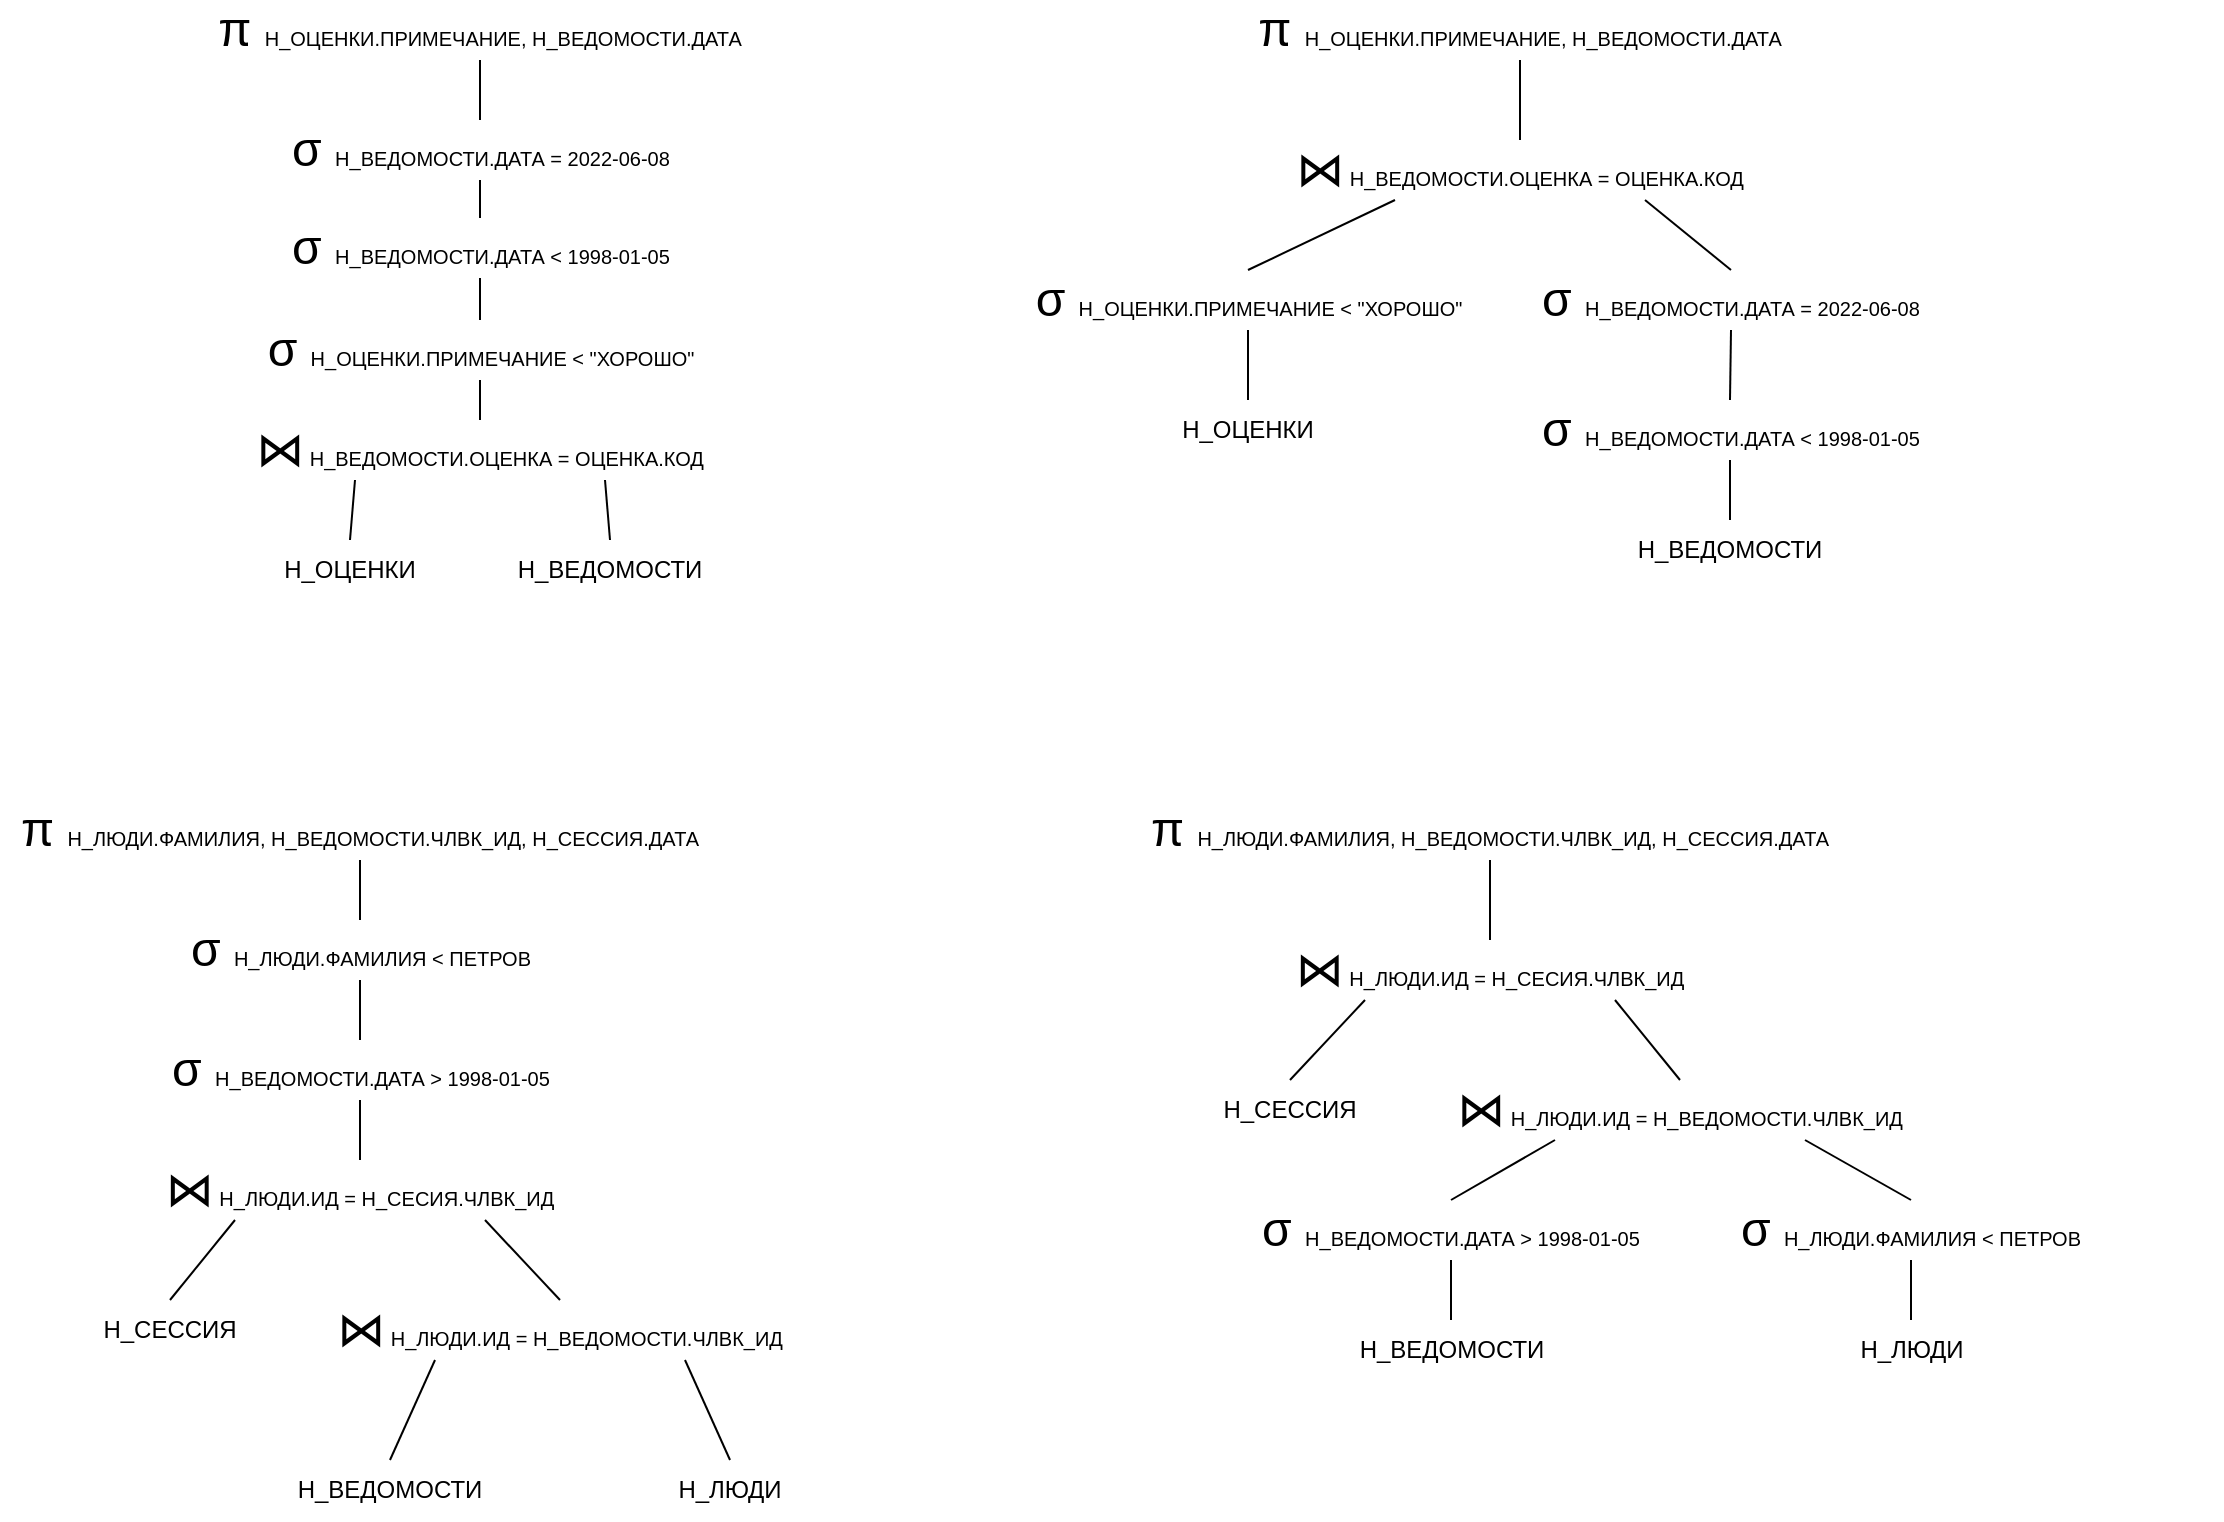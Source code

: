 <mxfile version="24.0.4" type="device">
  <diagram name="Страница — 1" id="eZlK9nkfzRwdJEloKBNb">
    <mxGraphModel dx="695" dy="817" grid="1" gridSize="10" guides="1" tooltips="1" connect="1" arrows="1" fold="1" page="1" pageScale="1" pageWidth="827" pageHeight="1169" math="0" shadow="0">
      <root>
        <mxCell id="0" />
        <mxCell id="1" parent="0" />
        <mxCell id="gsL3K-DyMeMPpn5qfdVY-14" value="" style="group" vertex="1" connectable="0" parent="1">
          <mxGeometry x="170" y="150" width="270" height="300" as="geometry" />
        </mxCell>
        <mxCell id="gsL3K-DyMeMPpn5qfdVY-1" value="Н_ОЦЕНКИ" style="text;html=1;align=center;verticalAlign=middle;whiteSpace=wrap;rounded=0;" vertex="1" parent="gsL3K-DyMeMPpn5qfdVY-14">
          <mxGeometry x="40" y="270" width="60" height="30" as="geometry" />
        </mxCell>
        <mxCell id="gsL3K-DyMeMPpn5qfdVY-2" value="Н_ВЕДОМОСТИ" style="text;html=1;align=center;verticalAlign=middle;whiteSpace=wrap;rounded=0;" vertex="1" parent="gsL3K-DyMeMPpn5qfdVY-14">
          <mxGeometry x="170" y="270" width="60" height="30" as="geometry" />
        </mxCell>
        <mxCell id="gsL3K-DyMeMPpn5qfdVY-3" value="&lt;font style=&quot;font-size: 24px;&quot;&gt;⋈&lt;/font&gt;&lt;font style=&quot;font-size: 10px;&quot;&gt;&amp;nbsp;Н_ВЕДОМОСТИ.ОЦЕНКА = ОЦЕНКА.КОД&lt;/font&gt;" style="text;html=1;align=center;verticalAlign=middle;whiteSpace=wrap;rounded=0;" vertex="1" parent="gsL3K-DyMeMPpn5qfdVY-14">
          <mxGeometry x="10" y="210" width="250" height="30" as="geometry" />
        </mxCell>
        <mxCell id="gsL3K-DyMeMPpn5qfdVY-4" value="" style="endArrow=none;html=1;rounded=0;entryX=0.25;entryY=1;entryDx=0;entryDy=0;exitX=0.5;exitY=0;exitDx=0;exitDy=0;" edge="1" parent="gsL3K-DyMeMPpn5qfdVY-14" source="gsL3K-DyMeMPpn5qfdVY-1" target="gsL3K-DyMeMPpn5qfdVY-3">
          <mxGeometry width="50" height="50" relative="1" as="geometry">
            <mxPoint x="200" y="240" as="sourcePoint" />
            <mxPoint x="250" y="190" as="targetPoint" />
          </mxGeometry>
        </mxCell>
        <mxCell id="gsL3K-DyMeMPpn5qfdVY-5" value="" style="endArrow=none;html=1;rounded=0;entryX=0.75;entryY=1;entryDx=0;entryDy=0;exitX=0.5;exitY=0;exitDx=0;exitDy=0;" edge="1" parent="gsL3K-DyMeMPpn5qfdVY-14" source="gsL3K-DyMeMPpn5qfdVY-2" target="gsL3K-DyMeMPpn5qfdVY-3">
          <mxGeometry width="50" height="50" relative="1" as="geometry">
            <mxPoint x="80" y="280" as="sourcePoint" />
            <mxPoint x="83" y="250" as="targetPoint" />
          </mxGeometry>
        </mxCell>
        <mxCell id="gsL3K-DyMeMPpn5qfdVY-6" value="&lt;font style=&quot;font-size: 24px;&quot;&gt;σ &lt;/font&gt;&lt;font style=&quot;font-size: 10px;&quot;&gt;Н_ОЦЕНКИ.ПРИМЕЧАНИЕ &amp;lt; &quot;ХОРОШО&quot;&lt;br&gt;&lt;/font&gt;" style="text;html=1;align=center;verticalAlign=middle;whiteSpace=wrap;rounded=0;" vertex="1" parent="gsL3K-DyMeMPpn5qfdVY-14">
          <mxGeometry x="14.5" y="160" width="241" height="30" as="geometry" />
        </mxCell>
        <mxCell id="gsL3K-DyMeMPpn5qfdVY-7" value="" style="endArrow=none;html=1;rounded=0;entryX=0.5;entryY=1;entryDx=0;entryDy=0;exitX=0.5;exitY=0;exitDx=0;exitDy=0;" edge="1" parent="gsL3K-DyMeMPpn5qfdVY-14" source="gsL3K-DyMeMPpn5qfdVY-3" target="gsL3K-DyMeMPpn5qfdVY-6">
          <mxGeometry width="50" height="50" relative="1" as="geometry">
            <mxPoint x="200" y="240" as="sourcePoint" />
            <mxPoint x="250" y="190" as="targetPoint" />
          </mxGeometry>
        </mxCell>
        <mxCell id="gsL3K-DyMeMPpn5qfdVY-8" value="&lt;font style=&quot;font-size: 24px;&quot;&gt;σ &lt;/font&gt;&lt;font style=&quot;font-size: 10px;&quot;&gt;Н_ВЕДОМОСТИ.ДАТА &amp;lt; 1998-01-05&lt;/font&gt;&lt;font style=&quot;font-size: 10px;&quot;&gt;&lt;br&gt;&lt;/font&gt;" style="text;html=1;align=center;verticalAlign=middle;whiteSpace=wrap;rounded=0;" vertex="1" parent="gsL3K-DyMeMPpn5qfdVY-14">
          <mxGeometry x="14.5" y="109" width="241" height="30" as="geometry" />
        </mxCell>
        <mxCell id="gsL3K-DyMeMPpn5qfdVY-9" value="" style="endArrow=none;html=1;rounded=0;entryX=0.5;entryY=1;entryDx=0;entryDy=0;exitX=0.5;exitY=0;exitDx=0;exitDy=0;" edge="1" parent="gsL3K-DyMeMPpn5qfdVY-14" source="gsL3K-DyMeMPpn5qfdVY-6" target="gsL3K-DyMeMPpn5qfdVY-8">
          <mxGeometry width="50" height="50" relative="1" as="geometry">
            <mxPoint x="110" y="250" as="sourcePoint" />
            <mxPoint x="160" y="200" as="targetPoint" />
          </mxGeometry>
        </mxCell>
        <mxCell id="gsL3K-DyMeMPpn5qfdVY-10" value="&lt;font style=&quot;font-size: 24px;&quot;&gt;σ &lt;/font&gt;&lt;font style=&quot;font-size: 10px;&quot;&gt;Н_ВЕДОМОСТИ.ДАТА = 2022-06-08&lt;/font&gt;&lt;font style=&quot;font-size: 10px;&quot;&gt;&lt;br&gt;&lt;/font&gt;" style="text;html=1;align=center;verticalAlign=middle;whiteSpace=wrap;rounded=0;" vertex="1" parent="gsL3K-DyMeMPpn5qfdVY-14">
          <mxGeometry x="14.5" y="60" width="241" height="30" as="geometry" />
        </mxCell>
        <mxCell id="gsL3K-DyMeMPpn5qfdVY-11" value="" style="endArrow=none;html=1;rounded=0;entryX=0.5;entryY=1;entryDx=0;entryDy=0;exitX=0.5;exitY=0;exitDx=0;exitDy=0;" edge="1" parent="gsL3K-DyMeMPpn5qfdVY-14" source="gsL3K-DyMeMPpn5qfdVY-8" target="gsL3K-DyMeMPpn5qfdVY-10">
          <mxGeometry width="50" height="50" relative="1" as="geometry">
            <mxPoint x="110" y="200" as="sourcePoint" />
            <mxPoint x="160" y="150" as="targetPoint" />
          </mxGeometry>
        </mxCell>
        <mxCell id="gsL3K-DyMeMPpn5qfdVY-12" value="&lt;font style=&quot;font-size: 24px;&quot;&gt;π &lt;/font&gt;&lt;font style=&quot;font-size: 10px;&quot;&gt;Н_ОЦЕНКИ.ПРИМЕЧАНИЕ, Н_ВЕДОМОСТИ.ДАТА&lt;/font&gt;" style="text;html=1;align=center;verticalAlign=middle;whiteSpace=wrap;rounded=0;" vertex="1" parent="gsL3K-DyMeMPpn5qfdVY-14">
          <mxGeometry width="270" height="30" as="geometry" />
        </mxCell>
        <mxCell id="gsL3K-DyMeMPpn5qfdVY-13" value="" style="endArrow=none;html=1;rounded=0;entryX=0.5;entryY=1;entryDx=0;entryDy=0;exitX=0.5;exitY=0;exitDx=0;exitDy=0;" edge="1" parent="gsL3K-DyMeMPpn5qfdVY-14" source="gsL3K-DyMeMPpn5qfdVY-10" target="gsL3K-DyMeMPpn5qfdVY-12">
          <mxGeometry width="50" height="50" relative="1" as="geometry">
            <mxPoint x="120" y="130" as="sourcePoint" />
            <mxPoint x="170" y="80" as="targetPoint" />
          </mxGeometry>
        </mxCell>
        <mxCell id="gsL3K-DyMeMPpn5qfdVY-68" value="" style="group" vertex="1" connectable="0" parent="1">
          <mxGeometry x="568.5" y="150" width="482.5" height="290" as="geometry" />
        </mxCell>
        <mxCell id="gsL3K-DyMeMPpn5qfdVY-39" value="&lt;font style=&quot;font-size: 24px;&quot;&gt;σ &lt;/font&gt;&lt;font style=&quot;font-size: 10px;&quot;&gt;Н_ВЕДОМОСТИ.ДАТА = 2022-06-08&lt;/font&gt;&lt;font style=&quot;font-size: 10px;&quot;&gt;&lt;br&gt;&lt;/font&gt;" style="text;html=1;align=center;verticalAlign=middle;whiteSpace=wrap;rounded=0;" vertex="1" parent="gsL3K-DyMeMPpn5qfdVY-68">
          <mxGeometry x="241.5" y="135" width="241" height="30" as="geometry" />
        </mxCell>
        <mxCell id="gsL3K-DyMeMPpn5qfdVY-37" value="&lt;font style=&quot;font-size: 24px;&quot;&gt;σ &lt;/font&gt;&lt;font style=&quot;font-size: 10px;&quot;&gt;Н_ВЕДОМОСТИ.ДАТА &amp;lt; 1998-01-05&lt;/font&gt;&lt;font style=&quot;font-size: 10px;&quot;&gt;&lt;br&gt;&lt;/font&gt;" style="text;html=1;align=center;verticalAlign=middle;whiteSpace=wrap;rounded=0;" vertex="1" parent="gsL3K-DyMeMPpn5qfdVY-68">
          <mxGeometry x="241" y="200" width="241" height="30" as="geometry" />
        </mxCell>
        <mxCell id="gsL3K-DyMeMPpn5qfdVY-41" value="&lt;font style=&quot;font-size: 24px;&quot;&gt;π &lt;/font&gt;&lt;font style=&quot;font-size: 10px;&quot;&gt;Н_ОЦЕНКИ.ПРИМЕЧАНИЕ, Н_ВЕДОМОСТИ.ДАТА&lt;/font&gt;" style="text;html=1;align=center;verticalAlign=middle;whiteSpace=wrap;rounded=0;" vertex="1" parent="gsL3K-DyMeMPpn5qfdVY-68">
          <mxGeometry x="121.5" width="270" height="30" as="geometry" />
        </mxCell>
        <mxCell id="gsL3K-DyMeMPpn5qfdVY-32" value="&lt;font style=&quot;font-size: 24px;&quot;&gt;⋈&lt;/font&gt;&lt;font style=&quot;font-size: 10px;&quot;&gt;&amp;nbsp;Н_ВЕДОМОСТИ.ОЦЕНКА = ОЦЕНКА.КОД&lt;/font&gt;" style="text;html=1;align=center;verticalAlign=middle;whiteSpace=wrap;rounded=0;" vertex="1" parent="gsL3K-DyMeMPpn5qfdVY-68">
          <mxGeometry x="131.5" y="70" width="250" height="30" as="geometry" />
        </mxCell>
        <mxCell id="gsL3K-DyMeMPpn5qfdVY-31" value="Н_ВЕДОМОСТИ" style="text;html=1;align=center;verticalAlign=middle;whiteSpace=wrap;rounded=0;" vertex="1" parent="gsL3K-DyMeMPpn5qfdVY-68">
          <mxGeometry x="331.5" y="260" width="60" height="30" as="geometry" />
        </mxCell>
        <mxCell id="gsL3K-DyMeMPpn5qfdVY-35" value="&lt;font style=&quot;font-size: 24px;&quot;&gt;σ &lt;/font&gt;&lt;font style=&quot;font-size: 10px;&quot;&gt;Н_ОЦЕНКИ.ПРИМЕЧАНИЕ &amp;lt; &quot;ХОРОШО&quot;&lt;br&gt;&lt;/font&gt;" style="text;html=1;align=center;verticalAlign=middle;whiteSpace=wrap;rounded=0;" vertex="1" parent="gsL3K-DyMeMPpn5qfdVY-68">
          <mxGeometry y="135" width="241" height="30" as="geometry" />
        </mxCell>
        <mxCell id="gsL3K-DyMeMPpn5qfdVY-30" value="Н_ОЦЕНКИ" style="text;html=1;align=center;verticalAlign=middle;whiteSpace=wrap;rounded=0;" vertex="1" parent="gsL3K-DyMeMPpn5qfdVY-68">
          <mxGeometry x="90.5" y="200" width="60" height="30" as="geometry" />
        </mxCell>
        <mxCell id="gsL3K-DyMeMPpn5qfdVY-46" value="" style="endArrow=none;html=1;rounded=0;entryX=0.5;entryY=1;entryDx=0;entryDy=0;exitX=0.5;exitY=0;exitDx=0;exitDy=0;" edge="1" parent="gsL3K-DyMeMPpn5qfdVY-68" source="gsL3K-DyMeMPpn5qfdVY-32" target="gsL3K-DyMeMPpn5qfdVY-41">
          <mxGeometry width="50" height="50" relative="1" as="geometry">
            <mxPoint x="171.5" y="220" as="sourcePoint" />
            <mxPoint x="221.5" y="170" as="targetPoint" />
          </mxGeometry>
        </mxCell>
        <mxCell id="gsL3K-DyMeMPpn5qfdVY-47" value="" style="endArrow=none;html=1;rounded=0;entryX=0.5;entryY=0;entryDx=0;entryDy=0;exitX=0.25;exitY=1;exitDx=0;exitDy=0;" edge="1" parent="gsL3K-DyMeMPpn5qfdVY-68" source="gsL3K-DyMeMPpn5qfdVY-32" target="gsL3K-DyMeMPpn5qfdVY-35">
          <mxGeometry width="50" height="50" relative="1" as="geometry">
            <mxPoint x="266.5" y="80" as="sourcePoint" />
            <mxPoint x="266.5" y="40" as="targetPoint" />
          </mxGeometry>
        </mxCell>
        <mxCell id="gsL3K-DyMeMPpn5qfdVY-48" value="" style="endArrow=none;html=1;rounded=0;entryX=0.5;entryY=0;entryDx=0;entryDy=0;exitX=0.75;exitY=1;exitDx=0;exitDy=0;" edge="1" parent="gsL3K-DyMeMPpn5qfdVY-68" source="gsL3K-DyMeMPpn5qfdVY-32" target="gsL3K-DyMeMPpn5qfdVY-39">
          <mxGeometry width="50" height="50" relative="1" as="geometry">
            <mxPoint x="203.5" y="110" as="sourcePoint" />
            <mxPoint x="130.5" y="145" as="targetPoint" />
          </mxGeometry>
        </mxCell>
        <mxCell id="gsL3K-DyMeMPpn5qfdVY-49" value="" style="endArrow=none;html=1;rounded=0;entryX=0.5;entryY=0;entryDx=0;entryDy=0;exitX=0.5;exitY=1;exitDx=0;exitDy=0;" edge="1" parent="gsL3K-DyMeMPpn5qfdVY-68" source="gsL3K-DyMeMPpn5qfdVY-35" target="gsL3K-DyMeMPpn5qfdVY-30">
          <mxGeometry width="50" height="50" relative="1" as="geometry">
            <mxPoint x="131.5" y="250" as="sourcePoint" />
            <mxPoint x="174.5" y="285" as="targetPoint" />
          </mxGeometry>
        </mxCell>
        <mxCell id="gsL3K-DyMeMPpn5qfdVY-50" value="" style="endArrow=none;html=1;rounded=0;entryX=0.5;entryY=0;entryDx=0;entryDy=0;exitX=0.5;exitY=1;exitDx=0;exitDy=0;" edge="1" parent="gsL3K-DyMeMPpn5qfdVY-68" source="gsL3K-DyMeMPpn5qfdVY-39" target="gsL3K-DyMeMPpn5qfdVY-37">
          <mxGeometry width="50" height="50" relative="1" as="geometry">
            <mxPoint x="130.5" y="175" as="sourcePoint" />
            <mxPoint x="130.5" y="210" as="targetPoint" />
          </mxGeometry>
        </mxCell>
        <mxCell id="gsL3K-DyMeMPpn5qfdVY-51" value="" style="endArrow=none;html=1;rounded=0;entryX=0.5;entryY=1;entryDx=0;entryDy=0;exitX=0.5;exitY=0;exitDx=0;exitDy=0;" edge="1" parent="gsL3K-DyMeMPpn5qfdVY-68" source="gsL3K-DyMeMPpn5qfdVY-31" target="gsL3K-DyMeMPpn5qfdVY-37">
          <mxGeometry width="50" height="50" relative="1" as="geometry">
            <mxPoint x="371.5" y="175" as="sourcePoint" />
            <mxPoint x="371.5" y="210" as="targetPoint" />
          </mxGeometry>
        </mxCell>
        <mxCell id="gsL3K-DyMeMPpn5qfdVY-69" value="" style="group" vertex="1" connectable="0" parent="1">
          <mxGeometry x="65" y="550" width="405" height="360" as="geometry" />
        </mxCell>
        <mxCell id="gsL3K-DyMeMPpn5qfdVY-52" value="&lt;font style=&quot;font-size: 24px;&quot;&gt;⋈&lt;/font&gt;&lt;font style=&quot;font-size: 10px;&quot;&gt;&amp;nbsp;Н_ЛЮДИ.ИД = Н_ВЕДОМОСТИ.ЧЛВК_ИД&lt;/font&gt;" style="text;html=1;align=center;verticalAlign=middle;whiteSpace=wrap;rounded=0;" vertex="1" parent="gsL3K-DyMeMPpn5qfdVY-69">
          <mxGeometry x="155" y="250" width="250" height="30" as="geometry" />
        </mxCell>
        <mxCell id="gsL3K-DyMeMPpn5qfdVY-53" value="&lt;font style=&quot;font-size: 24px;&quot;&gt;σ &lt;/font&gt;&lt;font style=&quot;font-size: 10px;&quot;&gt;Н_ВЕДОМОСТИ.ДАТА &amp;gt; 1998-01-05&lt;/font&gt;&lt;font style=&quot;font-size: 10px;&quot;&gt;&lt;br&gt;&lt;/font&gt;" style="text;html=1;align=center;verticalAlign=middle;whiteSpace=wrap;rounded=0;" vertex="1" parent="gsL3K-DyMeMPpn5qfdVY-69">
          <mxGeometry x="59.5" y="120" width="241" height="30" as="geometry" />
        </mxCell>
        <mxCell id="gsL3K-DyMeMPpn5qfdVY-54" value="&lt;font style=&quot;font-size: 24px;&quot;&gt;π &lt;/font&gt;&lt;font style=&quot;font-size: 10px;&quot;&gt;Н_ЛЮДИ.ФАМИЛИЯ, Н_ВЕДОМОСТИ.ЧЛВК_ИД, Н_СЕССИЯ.ДАТА&lt;/font&gt;" style="text;html=1;align=center;verticalAlign=middle;whiteSpace=wrap;rounded=0;" vertex="1" parent="gsL3K-DyMeMPpn5qfdVY-69">
          <mxGeometry width="360" height="30" as="geometry" />
        </mxCell>
        <mxCell id="gsL3K-DyMeMPpn5qfdVY-55" value="Н_ЛЮДИ" style="text;html=1;align=center;verticalAlign=middle;whiteSpace=wrap;rounded=0;" vertex="1" parent="gsL3K-DyMeMPpn5qfdVY-69">
          <mxGeometry x="335" y="330" width="60" height="30" as="geometry" />
        </mxCell>
        <mxCell id="gsL3K-DyMeMPpn5qfdVY-56" value="Н_ВЕДОМОСТИ&lt;span style=&quot;color: rgba(0, 0, 0, 0); font-family: monospace; font-size: 0px; text-align: start; text-wrap: nowrap;&quot;&gt;%3CmxGraphModel%3E%3Croot%3E%3CmxCell%20id%3D%220%22%2F%3E%3CmxCell%20id%3D%221%22%20parent%3D%220%22%2F%3E%3CmxCell%20id%3D%222%22%20value%3D%22%D0%9D_%D0%9B%D0%AE%D0%94%D0%98%22%20style%3D%22text%3Bhtml%3D1%3Balign%3Dcenter%3BverticalAlign%3Dmiddle%3BwhiteSpace%3Dwrap%3Brounded%3D0%3B%22%20vertex%3D%221%22%20parent%3D%221%22%3E%3CmxGeometry%20x%3D%22220%22%20y%3D%22780%22%20width%3D%2260%22%20height%3D%2230%22%20as%3D%22geometry%22%2F%3E%3C%2FmxCell%3E%3C%2Froot%3E%3C%2FmxGraphModel%3E&lt;/span&gt;&lt;span style=&quot;color: rgba(0, 0, 0, 0); font-family: monospace; font-size: 0px; text-align: start; text-wrap: nowrap;&quot;&gt;%3CmxGraphModel%3E%3Croot%3E%3CmxCell%20id%3D%220%22%2F%3E%3CmxCell%20id%3D%221%22%20parent%3D%220%22%2F%3E%3CmxCell%20id%3D%222%22%20value%3D%22%D0%9D_%D0%9B%D0%AE%D0%94%D0%98%22%20style%3D%22text%3Bhtml%3D1%3Balign%3Dcenter%3BverticalAlign%3Dmiddle%3BwhiteSpace%3Dwrap%3Brounded%3D0%3B%22%20vertex%3D%221%22%20parent%3D%221%22%3E%3CmxGeometry%20x%3D%22220%22%20y%3D%22780%22%20width%3D%2260%22%20height%3D%2230%22%20as%3D%22geometry%22%2F%3E%3C%2FmxCell%3E%3C%2Froot%3E%3C%2FmxGraphModel%3E&lt;/span&gt;" style="text;html=1;align=center;verticalAlign=middle;whiteSpace=wrap;rounded=0;" vertex="1" parent="gsL3K-DyMeMPpn5qfdVY-69">
          <mxGeometry x="165" y="330" width="60" height="30" as="geometry" />
        </mxCell>
        <mxCell id="gsL3K-DyMeMPpn5qfdVY-57" value="Н_СЕССИЯ" style="text;html=1;align=center;verticalAlign=middle;whiteSpace=wrap;rounded=0;" vertex="1" parent="gsL3K-DyMeMPpn5qfdVY-69">
          <mxGeometry x="55" y="250" width="60" height="30" as="geometry" />
        </mxCell>
        <mxCell id="gsL3K-DyMeMPpn5qfdVY-58" value="" style="endArrow=none;html=1;rounded=0;entryX=0.25;entryY=1;entryDx=0;entryDy=0;exitX=0.5;exitY=0;exitDx=0;exitDy=0;" edge="1" parent="gsL3K-DyMeMPpn5qfdVY-69" source="gsL3K-DyMeMPpn5qfdVY-56" target="gsL3K-DyMeMPpn5qfdVY-52">
          <mxGeometry width="50" height="50" relative="1" as="geometry">
            <mxPoint x="245" y="190" as="sourcePoint" />
            <mxPoint x="295" y="140" as="targetPoint" />
          </mxGeometry>
        </mxCell>
        <mxCell id="gsL3K-DyMeMPpn5qfdVY-59" value="" style="endArrow=none;html=1;rounded=0;entryX=0.75;entryY=1;entryDx=0;entryDy=0;exitX=0.5;exitY=0;exitDx=0;exitDy=0;" edge="1" parent="gsL3K-DyMeMPpn5qfdVY-69" source="gsL3K-DyMeMPpn5qfdVY-55" target="gsL3K-DyMeMPpn5qfdVY-52">
          <mxGeometry width="50" height="50" relative="1" as="geometry">
            <mxPoint x="205" y="340" as="sourcePoint" />
            <mxPoint x="228" y="290" as="targetPoint" />
          </mxGeometry>
        </mxCell>
        <mxCell id="gsL3K-DyMeMPpn5qfdVY-60" value="&lt;font style=&quot;font-size: 24px;&quot;&gt;⋈&lt;/font&gt;&lt;font style=&quot;font-size: 10px;&quot;&gt;&amp;nbsp;Н_ЛЮДИ.ИД = Н_СЕСИЯ.ЧЛВК_ИД&lt;/font&gt;" style="text;html=1;align=center;verticalAlign=middle;whiteSpace=wrap;rounded=0;" vertex="1" parent="gsL3K-DyMeMPpn5qfdVY-69">
          <mxGeometry x="55" y="180" width="250" height="30" as="geometry" />
        </mxCell>
        <mxCell id="gsL3K-DyMeMPpn5qfdVY-61" value="" style="endArrow=none;html=1;rounded=0;fontFamily=Helvetica;fontSize=12;fontColor=default;entryX=0.5;entryY=0;entryDx=0;entryDy=0;exitX=0.75;exitY=1;exitDx=0;exitDy=0;" edge="1" parent="gsL3K-DyMeMPpn5qfdVY-69" source="gsL3K-DyMeMPpn5qfdVY-60" target="gsL3K-DyMeMPpn5qfdVY-52">
          <mxGeometry width="50" height="50" relative="1" as="geometry">
            <mxPoint x="165" y="190" as="sourcePoint" />
            <mxPoint x="215" y="140" as="targetPoint" />
          </mxGeometry>
        </mxCell>
        <mxCell id="gsL3K-DyMeMPpn5qfdVY-62" value="" style="endArrow=none;html=1;rounded=0;fontFamily=Helvetica;fontSize=12;fontColor=default;entryX=0.5;entryY=0;entryDx=0;entryDy=0;exitX=0.25;exitY=1;exitDx=0;exitDy=0;" edge="1" parent="gsL3K-DyMeMPpn5qfdVY-69" source="gsL3K-DyMeMPpn5qfdVY-60" target="gsL3K-DyMeMPpn5qfdVY-57">
          <mxGeometry width="50" height="50" relative="1" as="geometry">
            <mxPoint x="233" y="220" as="sourcePoint" />
            <mxPoint x="290" y="260" as="targetPoint" />
          </mxGeometry>
        </mxCell>
        <mxCell id="gsL3K-DyMeMPpn5qfdVY-63" value="" style="endArrow=none;html=1;rounded=0;fontFamily=Helvetica;fontSize=12;fontColor=default;entryX=0.5;entryY=1;entryDx=0;entryDy=0;exitX=0.5;exitY=0;exitDx=0;exitDy=0;" edge="1" parent="gsL3K-DyMeMPpn5qfdVY-69" source="gsL3K-DyMeMPpn5qfdVY-60" target="gsL3K-DyMeMPpn5qfdVY-53">
          <mxGeometry width="50" height="50" relative="1" as="geometry">
            <mxPoint x="195" y="190" as="sourcePoint" />
            <mxPoint x="245" y="140" as="targetPoint" />
          </mxGeometry>
        </mxCell>
        <mxCell id="gsL3K-DyMeMPpn5qfdVY-64" value="&lt;font style=&quot;font-size: 24px;&quot;&gt;σ &lt;/font&gt;&lt;font style=&quot;font-size: 10px;&quot;&gt;Н_ЛЮДИ.ФАМИЛИЯ &amp;lt; ПЕТРОВ&lt;/font&gt;&lt;font style=&quot;font-size: 10px;&quot;&gt;&lt;br&gt;&lt;/font&gt;" style="text;html=1;align=center;verticalAlign=middle;whiteSpace=wrap;rounded=0;" vertex="1" parent="gsL3K-DyMeMPpn5qfdVY-69">
          <mxGeometry x="59.5" y="60" width="241" height="30" as="geometry" />
        </mxCell>
        <mxCell id="gsL3K-DyMeMPpn5qfdVY-65" value="" style="endArrow=none;html=1;rounded=0;fontFamily=Helvetica;fontSize=12;fontColor=default;entryX=0.5;entryY=1;entryDx=0;entryDy=0;exitX=0.5;exitY=0;exitDx=0;exitDy=0;" edge="1" parent="gsL3K-DyMeMPpn5qfdVY-69" source="gsL3K-DyMeMPpn5qfdVY-53" target="gsL3K-DyMeMPpn5qfdVY-64">
          <mxGeometry width="50" height="50" relative="1" as="geometry">
            <mxPoint x="195" y="190" as="sourcePoint" />
            <mxPoint x="245" y="140" as="targetPoint" />
          </mxGeometry>
        </mxCell>
        <mxCell id="gsL3K-DyMeMPpn5qfdVY-66" value="" style="endArrow=none;html=1;rounded=0;fontFamily=Helvetica;fontSize=12;fontColor=default;entryX=0.5;entryY=1;entryDx=0;entryDy=0;exitX=0.5;exitY=0;exitDx=0;exitDy=0;" edge="1" parent="gsL3K-DyMeMPpn5qfdVY-69" source="gsL3K-DyMeMPpn5qfdVY-64" target="gsL3K-DyMeMPpn5qfdVY-54">
          <mxGeometry width="50" height="50" relative="1" as="geometry">
            <mxPoint x="195" y="190" as="sourcePoint" />
            <mxPoint x="245" y="140" as="targetPoint" />
          </mxGeometry>
        </mxCell>
        <mxCell id="gsL3K-DyMeMPpn5qfdVY-86" value="" style="group" vertex="1" connectable="0" parent="1">
          <mxGeometry x="630" y="550" width="546" height="360" as="geometry" />
        </mxCell>
        <mxCell id="gsL3K-DyMeMPpn5qfdVY-99" value="&lt;font style=&quot;font-size: 24px;&quot;&gt;σ &lt;/font&gt;&lt;font style=&quot;font-size: 10px;&quot;&gt;Н_ЛЮДИ.ФАМИЛИЯ &amp;lt; ПЕТРОВ&lt;/font&gt;&lt;font style=&quot;font-size: 10px;&quot;&gt;&lt;br&gt;&lt;/font&gt;" style="text;html=1;align=center;verticalAlign=middle;whiteSpace=wrap;rounded=0;" vertex="1" parent="gsL3K-DyMeMPpn5qfdVY-86">
          <mxGeometry x="270" y="200" width="241" height="30" as="geometry" />
        </mxCell>
        <mxCell id="gsL3K-DyMeMPpn5qfdVY-108" value="" style="group" vertex="1" connectable="0" parent="gsL3K-DyMeMPpn5qfdVY-86">
          <mxGeometry width="420.5" height="290" as="geometry" />
        </mxCell>
        <mxCell id="gsL3K-DyMeMPpn5qfdVY-87" value="&lt;font style=&quot;font-size: 24px;&quot;&gt;⋈&lt;/font&gt;&lt;font style=&quot;font-size: 10px;&quot;&gt;&amp;nbsp;Н_ЛЮДИ.ИД = Н_ВЕДОМОСТИ.ЧЛВК_ИД&lt;/font&gt;" style="text;html=1;align=center;verticalAlign=middle;whiteSpace=wrap;rounded=0;" vertex="1" parent="gsL3K-DyMeMPpn5qfdVY-108">
          <mxGeometry x="150" y="140" width="250" height="30" as="geometry" />
        </mxCell>
        <mxCell id="gsL3K-DyMeMPpn5qfdVY-88" value="&lt;font style=&quot;font-size: 24px;&quot;&gt;σ &lt;/font&gt;&lt;font style=&quot;font-size: 10px;&quot;&gt;Н_ВЕДОМОСТИ.ДАТА &amp;gt; 1998-01-05&lt;/font&gt;&lt;font style=&quot;font-size: 10px;&quot;&gt;&lt;br&gt;&lt;/font&gt;" style="text;html=1;align=center;verticalAlign=middle;whiteSpace=wrap;rounded=0;" vertex="1" parent="gsL3K-DyMeMPpn5qfdVY-108">
          <mxGeometry x="40" y="200" width="241" height="30" as="geometry" />
        </mxCell>
        <mxCell id="gsL3K-DyMeMPpn5qfdVY-89" value="&lt;font style=&quot;font-size: 24px;&quot;&gt;π &lt;/font&gt;&lt;font style=&quot;font-size: 10px;&quot;&gt;Н_ЛЮДИ.ФАМИЛИЯ, Н_ВЕДОМОСТИ.ЧЛВК_ИД, Н_СЕССИЯ.ДАТА&lt;/font&gt;" style="text;html=1;align=center;verticalAlign=middle;whiteSpace=wrap;rounded=0;" vertex="1" parent="gsL3K-DyMeMPpn5qfdVY-108">
          <mxGeometry width="360" height="30" as="geometry" />
        </mxCell>
        <mxCell id="gsL3K-DyMeMPpn5qfdVY-92" value="Н_СЕССИЯ" style="text;html=1;align=center;verticalAlign=middle;whiteSpace=wrap;rounded=0;" vertex="1" parent="gsL3K-DyMeMPpn5qfdVY-108">
          <mxGeometry x="50" y="140" width="60" height="30" as="geometry" />
        </mxCell>
        <mxCell id="gsL3K-DyMeMPpn5qfdVY-95" value="&lt;font style=&quot;font-size: 24px;&quot;&gt;⋈&lt;/font&gt;&lt;font style=&quot;font-size: 10px;&quot;&gt;&amp;nbsp;Н_ЛЮДИ.ИД = Н_СЕСИЯ.ЧЛВК_ИД&lt;/font&gt;" style="text;html=1;align=center;verticalAlign=middle;whiteSpace=wrap;rounded=0;" vertex="1" parent="gsL3K-DyMeMPpn5qfdVY-108">
          <mxGeometry x="55" y="70" width="250" height="30" as="geometry" />
        </mxCell>
        <mxCell id="gsL3K-DyMeMPpn5qfdVY-96" value="" style="endArrow=none;html=1;rounded=0;fontFamily=Helvetica;fontSize=12;fontColor=default;entryX=0.5;entryY=0;entryDx=0;entryDy=0;exitX=0.75;exitY=1;exitDx=0;exitDy=0;" edge="1" parent="gsL3K-DyMeMPpn5qfdVY-108" source="gsL3K-DyMeMPpn5qfdVY-95" target="gsL3K-DyMeMPpn5qfdVY-87">
          <mxGeometry width="50" height="50" relative="1" as="geometry">
            <mxPoint x="165" y="190" as="sourcePoint" />
            <mxPoint x="215" y="140" as="targetPoint" />
          </mxGeometry>
        </mxCell>
        <mxCell id="gsL3K-DyMeMPpn5qfdVY-97" value="" style="endArrow=none;html=1;rounded=0;fontFamily=Helvetica;fontSize=12;fontColor=default;entryX=0.5;entryY=0;entryDx=0;entryDy=0;exitX=0.25;exitY=1;exitDx=0;exitDy=0;" edge="1" parent="gsL3K-DyMeMPpn5qfdVY-108" source="gsL3K-DyMeMPpn5qfdVY-95" target="gsL3K-DyMeMPpn5qfdVY-92">
          <mxGeometry width="50" height="50" relative="1" as="geometry">
            <mxPoint x="233" y="220" as="sourcePoint" />
            <mxPoint x="290" y="260" as="targetPoint" />
          </mxGeometry>
        </mxCell>
        <mxCell id="gsL3K-DyMeMPpn5qfdVY-91" value="Н_ВЕДОМОСТИ&lt;span style=&quot;color: rgba(0, 0, 0, 0); font-family: monospace; font-size: 0px; text-align: start; text-wrap: nowrap;&quot;&gt;%3CmxGraphModel%3E%3Croot%3E%3CmxCell%20id%3D%220%22%2F%3E%3CmxCell%20id%3D%221%22%20parent%3D%220%22%2F%3E%3CmxCell%20id%3D%222%22%20value%3D%22%D0%9D_%D0%9B%D0%AE%D0%94%D0%98%22%20style%3D%22text%3Bhtml%3D1%3Balign%3Dcenter%3BverticalAlign%3Dmiddle%3BwhiteSpace%3Dwrap%3Brounded%3D0%3B%22%20vertex%3D%221%22%20parent%3D%221%22%3E%3CmxGeometry%20x%3D%22220%22%20y%3D%22780%22%20width%3D%2260%22%20height%3D%2230%22%20as%3D%22geometry%22%2F%3E%3C%2FmxCell%3E%3C%2Froot%3E%3C%2FmxGraphModel%3E&lt;/span&gt;&lt;span style=&quot;color: rgba(0, 0, 0, 0); font-family: monospace; font-size: 0px; text-align: start; text-wrap: nowrap;&quot;&gt;%3CmxGraphModel%3E%3Croot%3E%3CmxCell%20id%3D%220%22%2F%3E%3CmxCell%20id%3D%221%22%20parent%3D%220%22%2F%3E%3CmxCell%20id%3D%222%22%20value%3D%22%D0%9D_%D0%9B%D0%AE%D0%94%D0%98%22%20style%3D%22text%3Bhtml%3D1%3Balign%3Dcenter%3BverticalAlign%3Dmiddle%3BwhiteSpace%3Dwrap%3Brounded%3D0%3B%22%20vertex%3D%221%22%20parent%3D%221%22%3E%3CmxGeometry%20x%3D%22220%22%20y%3D%22780%22%20width%3D%2260%22%20height%3D%2230%22%20as%3D%22geometry%22%2F%3E%3C%2FmxCell%3E%3C%2Froot%3E%3C%2FmxGraphModel%3E&lt;/span&gt;" style="text;html=1;align=center;verticalAlign=middle;whiteSpace=wrap;rounded=0;" vertex="1" parent="gsL3K-DyMeMPpn5qfdVY-108">
          <mxGeometry x="130.5" y="260" width="60" height="30" as="geometry" />
        </mxCell>
        <mxCell id="gsL3K-DyMeMPpn5qfdVY-90" value="Н_ЛЮДИ" style="text;html=1;align=center;verticalAlign=middle;whiteSpace=wrap;rounded=0;" vertex="1" parent="gsL3K-DyMeMPpn5qfdVY-108">
          <mxGeometry x="360.5" y="260" width="60" height="30" as="geometry" />
        </mxCell>
        <mxCell id="gsL3K-DyMeMPpn5qfdVY-103" value="" style="endArrow=none;html=1;rounded=0;fontFamily=Helvetica;fontSize=12;fontColor=default;entryX=0.5;entryY=1;entryDx=0;entryDy=0;exitX=0.5;exitY=0;exitDx=0;exitDy=0;" edge="1" parent="gsL3K-DyMeMPpn5qfdVY-108" source="gsL3K-DyMeMPpn5qfdVY-95" target="gsL3K-DyMeMPpn5qfdVY-89">
          <mxGeometry width="50" height="50" relative="1" as="geometry">
            <mxPoint x="170" y="200" as="sourcePoint" />
            <mxPoint x="220" y="150" as="targetPoint" />
          </mxGeometry>
        </mxCell>
        <mxCell id="gsL3K-DyMeMPpn5qfdVY-104" value="" style="endArrow=none;html=1;rounded=0;fontFamily=Helvetica;fontSize=12;fontColor=default;entryX=0.25;entryY=1;entryDx=0;entryDy=0;exitX=0.5;exitY=0;exitDx=0;exitDy=0;" edge="1" parent="gsL3K-DyMeMPpn5qfdVY-108" source="gsL3K-DyMeMPpn5qfdVY-88" target="gsL3K-DyMeMPpn5qfdVY-87">
          <mxGeometry width="50" height="50" relative="1" as="geometry">
            <mxPoint x="190" y="80" as="sourcePoint" />
            <mxPoint x="190" y="40" as="targetPoint" />
          </mxGeometry>
        </mxCell>
        <mxCell id="gsL3K-DyMeMPpn5qfdVY-105" value="" style="endArrow=none;html=1;rounded=0;fontFamily=Helvetica;fontSize=12;fontColor=default;entryX=0.75;entryY=1;entryDx=0;entryDy=0;exitX=0.5;exitY=0;exitDx=0;exitDy=0;" edge="1" parent="gsL3K-DyMeMPpn5qfdVY-108" source="gsL3K-DyMeMPpn5qfdVY-99" target="gsL3K-DyMeMPpn5qfdVY-87">
          <mxGeometry width="50" height="50" relative="1" as="geometry">
            <mxPoint x="171" y="210" as="sourcePoint" />
            <mxPoint x="223" y="180" as="targetPoint" />
          </mxGeometry>
        </mxCell>
        <mxCell id="gsL3K-DyMeMPpn5qfdVY-106" value="" style="endArrow=none;html=1;rounded=0;fontFamily=Helvetica;fontSize=12;fontColor=default;entryX=0.5;entryY=0;entryDx=0;entryDy=0;exitX=0.5;exitY=1;exitDx=0;exitDy=0;" edge="1" parent="gsL3K-DyMeMPpn5qfdVY-108" source="gsL3K-DyMeMPpn5qfdVY-99" target="gsL3K-DyMeMPpn5qfdVY-90">
          <mxGeometry width="50" height="50" relative="1" as="geometry">
            <mxPoint x="401" y="210" as="sourcePoint" />
            <mxPoint x="348" y="180" as="targetPoint" />
          </mxGeometry>
        </mxCell>
        <mxCell id="gsL3K-DyMeMPpn5qfdVY-107" value="" style="endArrow=none;html=1;rounded=0;fontFamily=Helvetica;fontSize=12;fontColor=default;entryX=0.5;entryY=1;entryDx=0;entryDy=0;exitX=0.5;exitY=0;exitDx=0;exitDy=0;" edge="1" parent="gsL3K-DyMeMPpn5qfdVY-108" source="gsL3K-DyMeMPpn5qfdVY-91" target="gsL3K-DyMeMPpn5qfdVY-88">
          <mxGeometry width="50" height="50" relative="1" as="geometry">
            <mxPoint x="401" y="210" as="sourcePoint" />
            <mxPoint x="348" y="180" as="targetPoint" />
          </mxGeometry>
        </mxCell>
      </root>
    </mxGraphModel>
  </diagram>
</mxfile>
